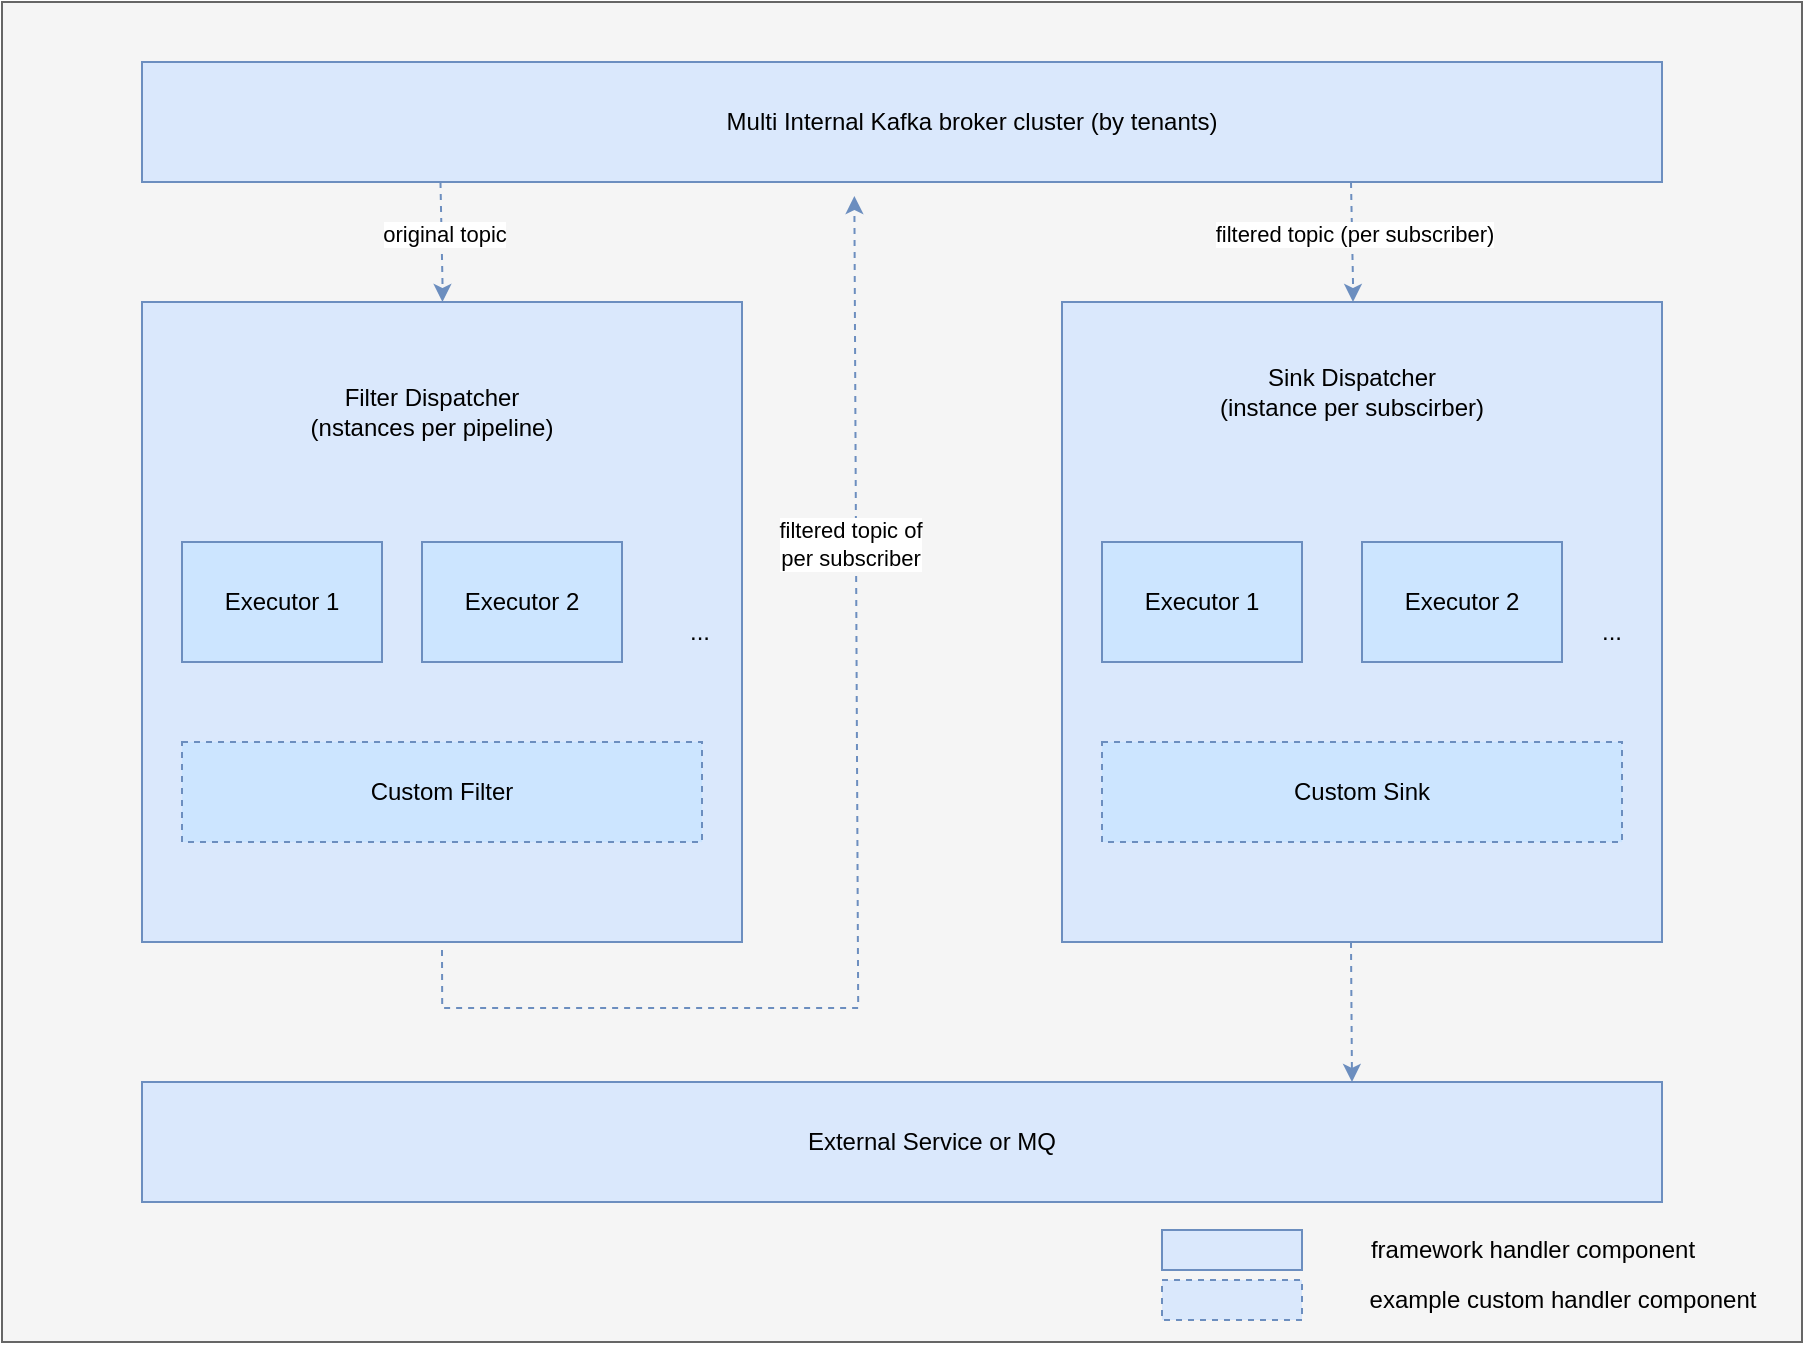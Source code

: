 <mxfile version="21.6.6" type="device">
  <diagram name="第 1 页" id="3rFmNyy3N7-kk0uDkKqT">
    <mxGraphModel dx="1259" dy="1777" grid="1" gridSize="10" guides="1" tooltips="1" connect="1" arrows="1" fold="1" page="1" pageScale="1" pageWidth="827" pageHeight="1169" math="0" shadow="0">
      <root>
        <mxCell id="0" />
        <mxCell id="1" parent="0" />
        <mxCell id="yLqnvYWp8kzduEZxOe5z-1" value="" style="rounded=0;whiteSpace=wrap;html=1;fillColor=#f5f5f5;strokeColor=#666666;fontColor=#333333;" parent="1" vertex="1">
          <mxGeometry x="80" y="-600" width="900" height="670" as="geometry" />
        </mxCell>
        <mxCell id="yLqnvYWp8kzduEZxOe5z-2" value="" style="rounded=0;whiteSpace=wrap;html=1;fillColor=#dae8fc;strokeColor=#6c8ebf;" parent="1" vertex="1">
          <mxGeometry x="150" y="-570" width="760" height="60" as="geometry" />
        </mxCell>
        <mxCell id="yLqnvYWp8kzduEZxOe5z-3" value="" style="rounded=0;whiteSpace=wrap;html=1;fillColor=#dae8fc;strokeColor=#6c8ebf;" parent="1" vertex="1">
          <mxGeometry x="150" y="-60" width="760" height="60" as="geometry" />
        </mxCell>
        <mxCell id="yLqnvYWp8kzduEZxOe5z-4" value="Multi Internal Kafka broker cluster (by tenants)" style="text;html=1;strokeColor=none;fillColor=none;align=center;verticalAlign=middle;whiteSpace=wrap;rounded=0;" parent="1" vertex="1">
          <mxGeometry x="430" y="-555" width="270" height="30" as="geometry" />
        </mxCell>
        <mxCell id="yLqnvYWp8kzduEZxOe5z-5" value="External Service or MQ" style="text;html=1;strokeColor=none;fillColor=none;align=center;verticalAlign=middle;whiteSpace=wrap;rounded=0;" parent="1" vertex="1">
          <mxGeometry x="480" y="-45" width="130" height="30" as="geometry" />
        </mxCell>
        <mxCell id="yLqnvYWp8kzduEZxOe5z-6" value="" style="rounded=0;whiteSpace=wrap;html=1;fillColor=#dae8fc;strokeColor=#6c8ebf;" parent="1" vertex="1">
          <mxGeometry x="150" y="-450" width="300" height="320" as="geometry" />
        </mxCell>
        <mxCell id="yLqnvYWp8kzduEZxOe5z-7" value="" style="rounded=0;whiteSpace=wrap;html=1;fillColor=#dae8fc;strokeColor=#6c8ebf;" parent="1" vertex="1">
          <mxGeometry x="610" y="-450" width="300" height="320" as="geometry" />
        </mxCell>
        <mxCell id="yLqnvYWp8kzduEZxOe5z-8" value="Filter Dispatcher&lt;br&gt;(nstances per pipeline)" style="text;html=1;strokeColor=none;fillColor=none;align=center;verticalAlign=middle;whiteSpace=wrap;rounded=0;" parent="1" vertex="1">
          <mxGeometry x="200" y="-410" width="190" height="30" as="geometry" />
        </mxCell>
        <mxCell id="yLqnvYWp8kzduEZxOe5z-9" value="Sink Dispatcher&lt;br&gt;(instance per subscirber)" style="text;html=1;strokeColor=none;fillColor=none;align=center;verticalAlign=middle;whiteSpace=wrap;rounded=0;" parent="1" vertex="1">
          <mxGeometry x="660" y="-420" width="190" height="30" as="geometry" />
        </mxCell>
        <mxCell id="yLqnvYWp8kzduEZxOe5z-10" value="Executor 1" style="rounded=0;whiteSpace=wrap;html=1;fillColor=#CCE5FF;strokeColor=#6c8ebf;" parent="1" vertex="1">
          <mxGeometry x="170" y="-330" width="100" height="60" as="geometry" />
        </mxCell>
        <mxCell id="yLqnvYWp8kzduEZxOe5z-14" value="Executor&amp;nbsp;1" style="rounded=0;whiteSpace=wrap;html=1;fillColor=#CCE5FF;strokeColor=#6c8ebf;" parent="1" vertex="1">
          <mxGeometry x="630" y="-330" width="100" height="60" as="geometry" />
        </mxCell>
        <mxCell id="yLqnvYWp8kzduEZxOe5z-15" value="Executor&amp;nbsp;2" style="rounded=0;whiteSpace=wrap;html=1;fillColor=#CCE5FF;strokeColor=#6c8ebf;" parent="1" vertex="1">
          <mxGeometry x="290" y="-330" width="100" height="60" as="geometry" />
        </mxCell>
        <mxCell id="yLqnvYWp8kzduEZxOe5z-16" value="Executor&amp;nbsp;2" style="rounded=0;whiteSpace=wrap;html=1;fillColor=#CCE5FF;strokeColor=#6c8ebf;" parent="1" vertex="1">
          <mxGeometry x="760" y="-330" width="100" height="60" as="geometry" />
        </mxCell>
        <mxCell id="yLqnvYWp8kzduEZxOe5z-17" value="..." style="text;html=1;strokeColor=none;fillColor=none;align=center;verticalAlign=middle;whiteSpace=wrap;rounded=0;" parent="1" vertex="1">
          <mxGeometry x="870" y="-300" width="30" height="30" as="geometry" />
        </mxCell>
        <mxCell id="yLqnvYWp8kzduEZxOe5z-18" value="..." style="text;html=1;strokeColor=none;fillColor=none;align=center;verticalAlign=middle;whiteSpace=wrap;rounded=0;" parent="1" vertex="1">
          <mxGeometry x="414" y="-300" width="30" height="30" as="geometry" />
        </mxCell>
        <mxCell id="yLqnvYWp8kzduEZxOe5z-19" value="" style="endArrow=classic;html=1;rounded=0;entryX=0.458;entryY=1.067;entryDx=0;entryDy=0;entryPerimeter=0;exitX=0.473;exitY=1.003;exitDx=0;exitDy=0;exitPerimeter=0;dashed=1;fillColor=#dae8fc;strokeColor=#6c8ebf;" parent="1" edge="1">
          <mxGeometry width="50" height="50" relative="1" as="geometry">
            <mxPoint x="300.0" y="-126.05" as="sourcePoint" />
            <mxPoint x="506.18" y="-502.99" as="targetPoint" />
            <Array as="points">
              <mxPoint x="300.1" y="-97.01" />
              <mxPoint x="508.1" y="-97.01" />
            </Array>
          </mxGeometry>
        </mxCell>
        <mxCell id="yLqnvYWp8kzduEZxOe5z-20" value="filtered topic of&lt;br style=&quot;border-color: var(--border-color);&quot;&gt;per subscriber" style="edgeLabel;html=1;align=center;verticalAlign=middle;resizable=0;points=[];" parent="yLqnvYWp8kzduEZxOe5z-19" vertex="1" connectable="0">
          <mxGeometry x="0.459" y="3" relative="1" as="geometry">
            <mxPoint as="offset" />
          </mxGeometry>
        </mxCell>
        <mxCell id="yLqnvYWp8kzduEZxOe5z-21" value="" style="endArrow=classic;html=1;rounded=0;dashed=1;fillColor=#dae8fc;strokeColor=#6c8ebf;" parent="1" edge="1">
          <mxGeometry width="50" height="50" relative="1" as="geometry">
            <mxPoint x="754.5" y="-510" as="sourcePoint" />
            <mxPoint x="755.5" y="-450" as="targetPoint" />
            <Array as="points">
              <mxPoint x="755.5" y="-460" />
            </Array>
          </mxGeometry>
        </mxCell>
        <mxCell id="yLqnvYWp8kzduEZxOe5z-30" value="filtered topic (per subscriber)" style="edgeLabel;html=1;align=center;verticalAlign=middle;resizable=0;points=[];" parent="yLqnvYWp8kzduEZxOe5z-21" vertex="1" connectable="0">
          <mxGeometry x="-0.144" y="1" relative="1" as="geometry">
            <mxPoint as="offset" />
          </mxGeometry>
        </mxCell>
        <mxCell id="yLqnvYWp8kzduEZxOe5z-22" value="" style="endArrow=classic;html=1;rounded=0;dashed=1;fillColor=#dae8fc;strokeColor=#6c8ebf;" parent="1" edge="1">
          <mxGeometry width="50" height="50" relative="1" as="geometry">
            <mxPoint x="754.5" y="-130" as="sourcePoint" />
            <mxPoint x="755" y="-60" as="targetPoint" />
            <Array as="points" />
          </mxGeometry>
        </mxCell>
        <mxCell id="yLqnvYWp8kzduEZxOe5z-23" value="Custom Filter" style="rounded=0;whiteSpace=wrap;html=1;fillColor=#CCE5FF;strokeColor=#6c8ebf;dashed=1;" parent="1" vertex="1">
          <mxGeometry x="170" y="-230" width="260" height="50" as="geometry" />
        </mxCell>
        <mxCell id="yLqnvYWp8kzduEZxOe5z-24" value="Custom Sink" style="rounded=0;whiteSpace=wrap;html=1;fillColor=#CCE5FF;strokeColor=#6c8ebf;dashed=1;" parent="1" vertex="1">
          <mxGeometry x="630" y="-230" width="260" height="50" as="geometry" />
        </mxCell>
        <mxCell id="yLqnvYWp8kzduEZxOe5z-25" value="" style="rounded=0;whiteSpace=wrap;html=1;fillColor=#dae8fc;strokeColor=#6c8ebf;" parent="1" vertex="1">
          <mxGeometry x="660" y="14" width="70" height="20" as="geometry" />
        </mxCell>
        <mxCell id="yLqnvYWp8kzduEZxOe5z-26" value="" style="rounded=0;whiteSpace=wrap;html=1;dashed=1;fillColor=#dae8fc;strokeColor=#6c8ebf;" parent="1" vertex="1">
          <mxGeometry x="660" y="39" width="70" height="20" as="geometry" />
        </mxCell>
        <mxCell id="yLqnvYWp8kzduEZxOe5z-27" value="framework handler component" style="text;html=1;align=center;verticalAlign=middle;resizable=0;points=[];autosize=1;strokeColor=none;fillColor=none;" parent="1" vertex="1">
          <mxGeometry x="750" y="9" width="190" height="30" as="geometry" />
        </mxCell>
        <mxCell id="yLqnvYWp8kzduEZxOe5z-29" value="example custom handler component" style="text;html=1;align=center;verticalAlign=middle;resizable=0;points=[];autosize=1;strokeColor=none;fillColor=none;" parent="1" vertex="1">
          <mxGeometry x="750" y="34" width="220" height="30" as="geometry" />
        </mxCell>
        <mxCell id="yLqnvYWp8kzduEZxOe5z-31" value="" style="endArrow=classic;html=1;rounded=0;dashed=1;fillColor=#dae8fc;strokeColor=#6c8ebf;" parent="1" edge="1">
          <mxGeometry width="50" height="50" relative="1" as="geometry">
            <mxPoint x="299.24" y="-510" as="sourcePoint" />
            <mxPoint x="300.24" y="-450" as="targetPoint" />
            <Array as="points">
              <mxPoint x="300.24" y="-460" />
            </Array>
          </mxGeometry>
        </mxCell>
        <mxCell id="yLqnvYWp8kzduEZxOe5z-32" value="original topic" style="edgeLabel;html=1;align=center;verticalAlign=middle;resizable=0;points=[];" parent="yLqnvYWp8kzduEZxOe5z-31" vertex="1" connectable="0">
          <mxGeometry x="-0.144" y="1" relative="1" as="geometry">
            <mxPoint as="offset" />
          </mxGeometry>
        </mxCell>
      </root>
    </mxGraphModel>
  </diagram>
</mxfile>
